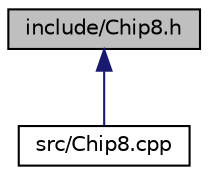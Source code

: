 digraph "include/Chip8.h"
{
 // LATEX_PDF_SIZE
  edge [fontname="Helvetica",fontsize="10",labelfontname="Helvetica",labelfontsize="10"];
  node [fontname="Helvetica",fontsize="10",shape=record];
  Node1 [label="include/Chip8.h",height=0.2,width=0.4,color="black", fillcolor="grey75", style="filled", fontcolor="black",tooltip="Header class for Chip8 core."];
  Node1 -> Node2 [dir="back",color="midnightblue",fontsize="10",style="solid",fontname="Helvetica"];
  Node2 [label="src/Chip8.cpp",height=0.2,width=0.4,color="black", fillcolor="white", style="filled",URL="$Chip8_8cpp.html",tooltip="Implementation file for Chip8.h."];
}
